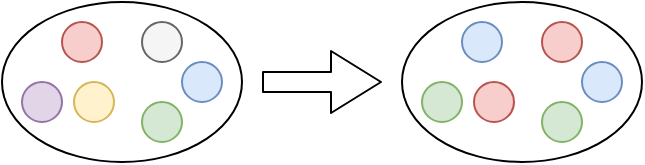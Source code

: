 <mxfile version="24.7.17">
  <diagram name="ページ1" id="xpNTQWTKMIGmPehvb3ep">
    <mxGraphModel dx="954" dy="606" grid="1" gridSize="10" guides="1" tooltips="1" connect="1" arrows="1" fold="1" page="1" pageScale="1" pageWidth="827" pageHeight="1169" math="0" shadow="0">
      <root>
        <mxCell id="0" />
        <mxCell id="1" parent="0" />
        <mxCell id="-uQbCbEMbA7XAasOpxdS-17" value="" style="edgeStyle=none;orthogonalLoop=1;jettySize=auto;html=1;shape=flexArrow;rounded=1;startSize=8;endSize=8;" edge="1" parent="1">
          <mxGeometry width="100" relative="1" as="geometry">
            <mxPoint x="144" y="50" as="sourcePoint" />
            <mxPoint x="204" y="50" as="targetPoint" />
            <Array as="points" />
          </mxGeometry>
        </mxCell>
        <mxCell id="-uQbCbEMbA7XAasOpxdS-41" value="" style="ellipse;whiteSpace=wrap;html=1;" vertex="1" parent="1">
          <mxGeometry x="14" y="10" width="120" height="80" as="geometry" />
        </mxCell>
        <mxCell id="-uQbCbEMbA7XAasOpxdS-42" value="" style="ellipse;whiteSpace=wrap;html=1;aspect=fixed;fillColor=#f8cecc;strokeColor=#b85450;" vertex="1" parent="1">
          <mxGeometry x="44" y="20" width="20" height="20" as="geometry" />
        </mxCell>
        <mxCell id="-uQbCbEMbA7XAasOpxdS-43" value="" style="ellipse;whiteSpace=wrap;html=1;aspect=fixed;fillColor=#dae8fc;strokeColor=#6c8ebf;" vertex="1" parent="1">
          <mxGeometry x="104" y="40" width="20" height="20" as="geometry" />
        </mxCell>
        <mxCell id="-uQbCbEMbA7XAasOpxdS-44" value="" style="ellipse;whiteSpace=wrap;html=1;aspect=fixed;fillColor=#fff2cc;strokeColor=#d6b656;" vertex="1" parent="1">
          <mxGeometry x="50" y="50" width="20" height="20" as="geometry" />
        </mxCell>
        <mxCell id="-uQbCbEMbA7XAasOpxdS-45" value="" style="ellipse;whiteSpace=wrap;html=1;aspect=fixed;fillColor=#d5e8d4;strokeColor=#82b366;" vertex="1" parent="1">
          <mxGeometry x="84" y="60" width="20" height="20" as="geometry" />
        </mxCell>
        <mxCell id="-uQbCbEMbA7XAasOpxdS-46" value="" style="ellipse;whiteSpace=wrap;html=1;aspect=fixed;fillColor=#e1d5e7;strokeColor=#9673a6;" vertex="1" parent="1">
          <mxGeometry x="24" y="50" width="20" height="20" as="geometry" />
        </mxCell>
        <mxCell id="-uQbCbEMbA7XAasOpxdS-47" value="" style="ellipse;whiteSpace=wrap;html=1;aspect=fixed;fillColor=#f5f5f5;strokeColor=#666666;fontColor=#333333;" vertex="1" parent="1">
          <mxGeometry x="84" y="20" width="20" height="20" as="geometry" />
        </mxCell>
        <mxCell id="-uQbCbEMbA7XAasOpxdS-62" value="" style="ellipse;whiteSpace=wrap;html=1;" vertex="1" parent="1">
          <mxGeometry x="214" y="10" width="120" height="80" as="geometry" />
        </mxCell>
        <mxCell id="-uQbCbEMbA7XAasOpxdS-63" value="" style="ellipse;whiteSpace=wrap;html=1;aspect=fixed;fillColor=#dae8fc;strokeColor=#6c8ebf;" vertex="1" parent="1">
          <mxGeometry x="244" y="20" width="20" height="20" as="geometry" />
        </mxCell>
        <mxCell id="-uQbCbEMbA7XAasOpxdS-64" value="" style="ellipse;whiteSpace=wrap;html=1;aspect=fixed;fillColor=#dae8fc;strokeColor=#6c8ebf;" vertex="1" parent="1">
          <mxGeometry x="304" y="40" width="20" height="20" as="geometry" />
        </mxCell>
        <mxCell id="-uQbCbEMbA7XAasOpxdS-65" value="" style="ellipse;whiteSpace=wrap;html=1;aspect=fixed;fillColor=#f8cecc;strokeColor=#b85450;" vertex="1" parent="1">
          <mxGeometry x="250" y="50" width="20" height="20" as="geometry" />
        </mxCell>
        <mxCell id="-uQbCbEMbA7XAasOpxdS-66" value="" style="ellipse;whiteSpace=wrap;html=1;aspect=fixed;fillColor=#d5e8d4;strokeColor=#82b366;" vertex="1" parent="1">
          <mxGeometry x="284" y="60" width="20" height="20" as="geometry" />
        </mxCell>
        <mxCell id="-uQbCbEMbA7XAasOpxdS-67" value="" style="ellipse;whiteSpace=wrap;html=1;aspect=fixed;fillColor=#d5e8d4;strokeColor=#82b366;" vertex="1" parent="1">
          <mxGeometry x="224" y="50" width="20" height="20" as="geometry" />
        </mxCell>
        <mxCell id="-uQbCbEMbA7XAasOpxdS-68" value="" style="ellipse;whiteSpace=wrap;html=1;aspect=fixed;fillColor=#f8cecc;strokeColor=#b85450;" vertex="1" parent="1">
          <mxGeometry x="284" y="20" width="20" height="20" as="geometry" />
        </mxCell>
      </root>
    </mxGraphModel>
  </diagram>
</mxfile>
